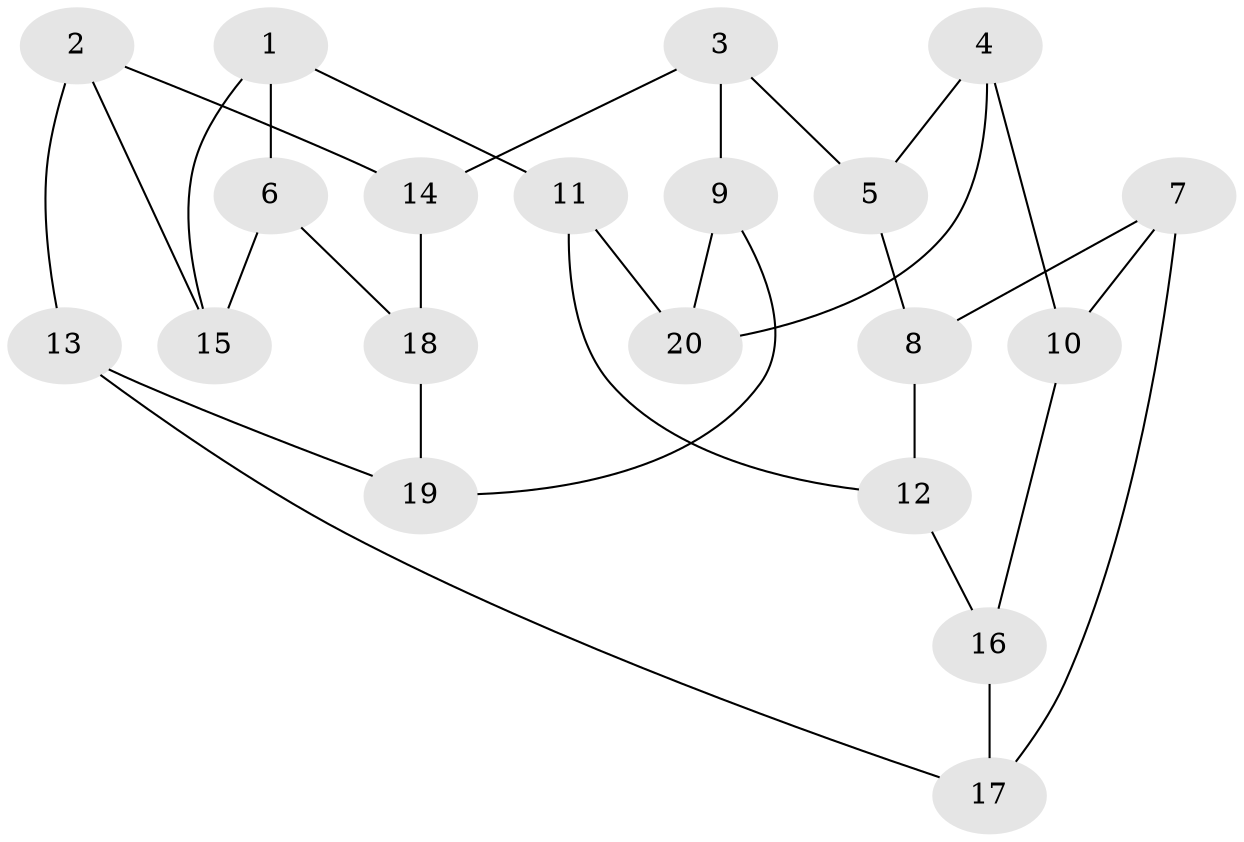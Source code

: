 // Generated by graph-tools (version 1.1) at 2025/46/02/15/25 05:46:28]
// undirected, 20 vertices, 30 edges
graph export_dot {
graph [start="1"]
  node [color=gray90,style=filled];
  1;
  2;
  3;
  4;
  5;
  6;
  7;
  8;
  9;
  10;
  11;
  12;
  13;
  14;
  15;
  16;
  17;
  18;
  19;
  20;
  1 -- 11;
  1 -- 15;
  1 -- 6;
  2 -- 15;
  2 -- 14;
  2 -- 13;
  3 -- 14;
  3 -- 5;
  3 -- 9;
  4 -- 20;
  4 -- 10;
  4 -- 5;
  5 -- 8;
  6 -- 18;
  6 -- 15;
  7 -- 17;
  7 -- 10;
  7 -- 8;
  8 -- 12;
  9 -- 20;
  9 -- 19;
  10 -- 16;
  11 -- 12;
  11 -- 20;
  12 -- 16;
  13 -- 19;
  13 -- 17;
  14 -- 18;
  16 -- 17;
  18 -- 19;
}

